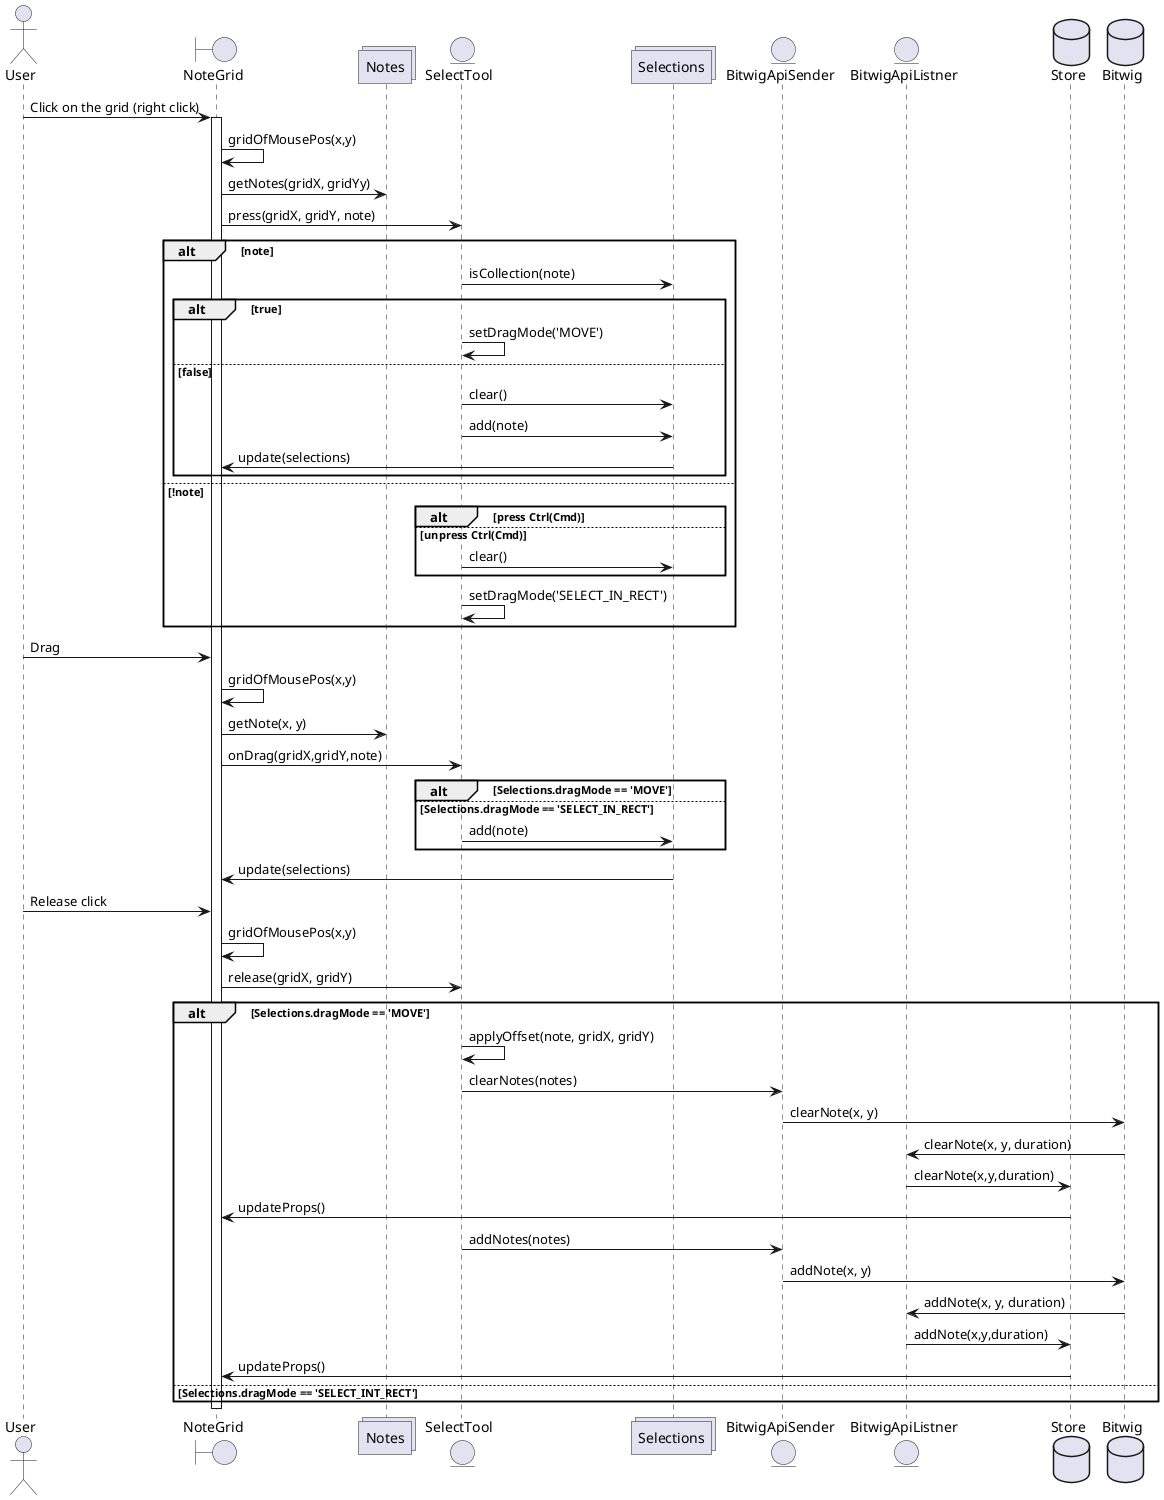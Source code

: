 @startuml
actor User

boundary NoteGrid
collections Notes
entity SelectTool
collections Selections
entity BitwigApiSender
entity BitwigApiListner
database Store
database Bitwig
' collections Foo6

User -> NoteGrid: Click on the grid (right click)

activate NoteGrid
NoteGrid -> NoteGrid: gridOfMousePos(x,y)
NoteGrid -> Notes: getNotes(gridX, gridYy)
NoteGrid -> SelectTool: press(gridX, gridY, note)
alt note
    SelectTool -> Selections: isCollection(note)
    alt true
        SelectTool -> SelectTool: setDragMode('MOVE')
    else false
        SelectTool -> Selections: clear()
        SelectTool -> Selections: add(note)
        Selections -> NoteGrid:update(selections)
    end
else !note
    alt press Ctrl(Cmd)
    else unpress Ctrl(Cmd)
        SelectTool -> Selections: clear()
    end
    SelectTool -> SelectTool: setDragMode('SELECT_IN_RECT')
end
User -> NoteGrid: Drag
NoteGrid -> NoteGrid: gridOfMousePos(x,y)
NoteGrid -> Notes: getNote(x, y)
NoteGrid -> SelectTool: onDrag(gridX,gridY,note)
alt Selections.dragMode == 'MOVE'
else Selections.dragMode == 'SELECT_IN_RECT'
    SelectTool -> Selections: add(note)
end
Selections -> NoteGrid:update(selections)

User -> NoteGrid: Release click
NoteGrid -> NoteGrid: gridOfMousePos(x,y)
NoteGrid -> SelectTool: release(gridX, gridY)
alt Selections.dragMode == 'MOVE'
    SelectTool -> SelectTool:applyOffset(note, gridX, gridY)
    SelectTool -> BitwigApiSender: clearNotes(notes)
    BitwigApiSender -> Bitwig: clearNote(x, y)
    Bitwig -> BitwigApiListner: clearNote(x, y, duration)
    BitwigApiListner -> Store: clearNote(x,y,duration)
    Store -> NoteGrid: updateProps()
    SelectTool -> BitwigApiSender: addNotes(notes)
    BitwigApiSender -> Bitwig: addNote(x, y)
    Bitwig -> BitwigApiListner: addNote(x, y, duration)
    BitwigApiListner -> Store: addNote(x,y,duration)
    Store -> NoteGrid: updateProps()
else Selections.dragMode == 'SELECT_INT_RECT'
end

deactivate NoteGrid


@enduml

クリックした場所がノートだった場合、ノートの選択を行う。
